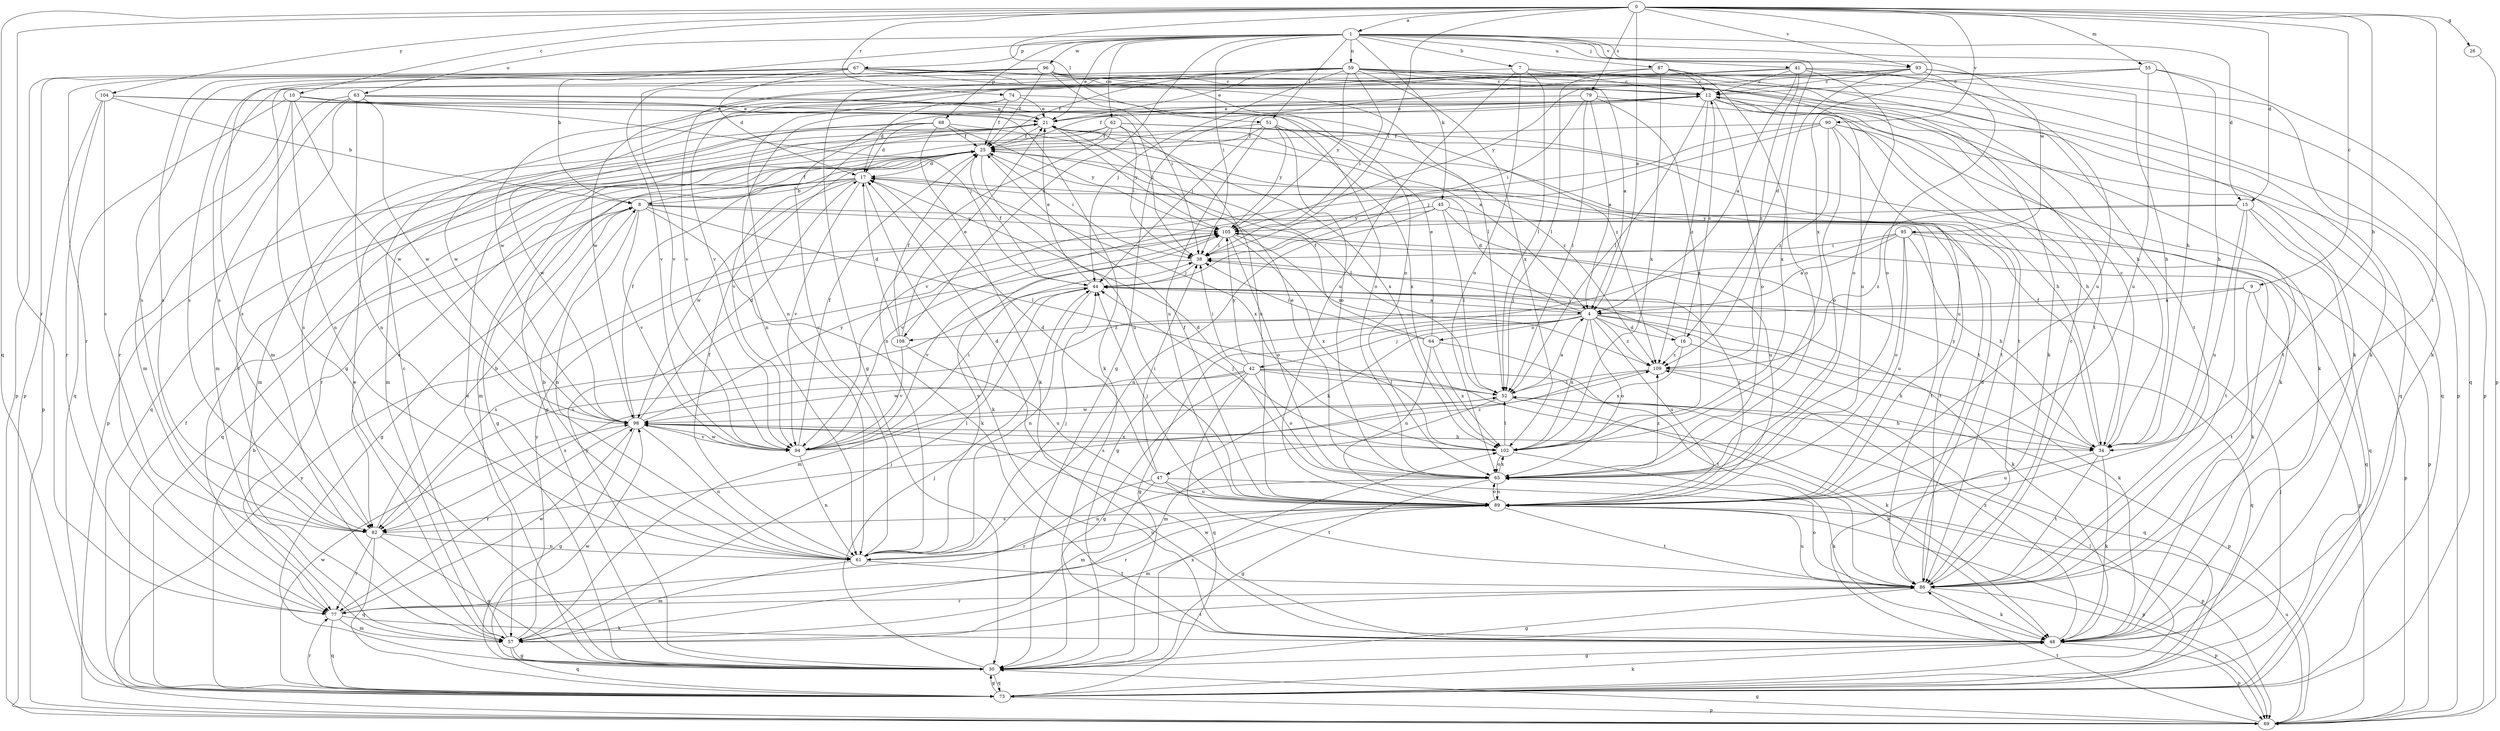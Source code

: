 strict digraph  {
0;
1;
4;
7;
8;
9;
10;
12;
15;
16;
17;
21;
25;
26;
30;
34;
38;
41;
42;
44;
45;
47;
48;
51;
52;
55;
57;
59;
61;
62;
63;
64;
65;
67;
68;
69;
73;
74;
77;
79;
82;
86;
87;
89;
90;
93;
94;
95;
96;
98;
102;
104;
105;
108;
109;
0 -> 1  [label=a];
0 -> 4  [label=a];
0 -> 9  [label=c];
0 -> 10  [label=c];
0 -> 15  [label=d];
0 -> 26  [label=g];
0 -> 34  [label=h];
0 -> 38  [label=i];
0 -> 51  [label=l];
0 -> 55  [label=m];
0 -> 73  [label=q];
0 -> 74  [label=r];
0 -> 77  [label=r];
0 -> 79  [label=s];
0 -> 86  [label=t];
0 -> 90  [label=v];
0 -> 93  [label=v];
0 -> 102  [label=x];
0 -> 104  [label=y];
1 -> 7  [label=b];
1 -> 8  [label=b];
1 -> 15  [label=d];
1 -> 16  [label=d];
1 -> 21  [label=e];
1 -> 34  [label=h];
1 -> 38  [label=i];
1 -> 41  [label=j];
1 -> 45  [label=k];
1 -> 51  [label=l];
1 -> 59  [label=n];
1 -> 62  [label=o];
1 -> 63  [label=o];
1 -> 67  [label=p];
1 -> 68  [label=p];
1 -> 87  [label=u];
1 -> 93  [label=v];
1 -> 95  [label=w];
1 -> 96  [label=w];
1 -> 108  [label=z];
4 -> 16  [label=d];
4 -> 17  [label=d];
4 -> 30  [label=g];
4 -> 42  [label=j];
4 -> 44  [label=j];
4 -> 47  [label=k];
4 -> 48  [label=k];
4 -> 64  [label=o];
4 -> 65  [label=o];
4 -> 73  [label=q];
4 -> 89  [label=u];
4 -> 102  [label=x];
4 -> 108  [label=z];
4 -> 109  [label=z];
7 -> 12  [label=c];
7 -> 48  [label=k];
7 -> 52  [label=l];
7 -> 65  [label=o];
7 -> 89  [label=u];
7 -> 98  [label=w];
8 -> 25  [label=f];
8 -> 30  [label=g];
8 -> 48  [label=k];
8 -> 52  [label=l];
8 -> 61  [label=n];
8 -> 86  [label=t];
8 -> 94  [label=v];
8 -> 105  [label=y];
9 -> 4  [label=a];
9 -> 69  [label=p];
9 -> 82  [label=s];
9 -> 86  [label=t];
10 -> 21  [label=e];
10 -> 44  [label=j];
10 -> 48  [label=k];
10 -> 57  [label=m];
10 -> 61  [label=n];
10 -> 73  [label=q];
10 -> 98  [label=w];
12 -> 21  [label=e];
12 -> 25  [label=f];
12 -> 44  [label=j];
12 -> 48  [label=k];
12 -> 52  [label=l];
12 -> 61  [label=n];
12 -> 65  [label=o];
12 -> 73  [label=q];
12 -> 86  [label=t];
12 -> 109  [label=z];
15 -> 69  [label=p];
15 -> 73  [label=q];
15 -> 86  [label=t];
15 -> 89  [label=u];
15 -> 105  [label=y];
15 -> 109  [label=z];
16 -> 12  [label=c];
16 -> 34  [label=h];
16 -> 38  [label=i];
16 -> 102  [label=x];
16 -> 109  [label=z];
17 -> 8  [label=b];
17 -> 30  [label=g];
17 -> 48  [label=k];
17 -> 73  [label=q];
17 -> 82  [label=s];
17 -> 94  [label=v];
17 -> 98  [label=w];
17 -> 102  [label=x];
21 -> 25  [label=f];
21 -> 57  [label=m];
21 -> 82  [label=s];
21 -> 86  [label=t];
21 -> 94  [label=v];
21 -> 102  [label=x];
21 -> 105  [label=y];
25 -> 17  [label=d];
25 -> 30  [label=g];
25 -> 38  [label=i];
25 -> 52  [label=l];
25 -> 57  [label=m];
25 -> 77  [label=r];
25 -> 89  [label=u];
26 -> 69  [label=p];
30 -> 21  [label=e];
30 -> 44  [label=j];
30 -> 73  [label=q];
30 -> 98  [label=w];
30 -> 102  [label=x];
30 -> 105  [label=y];
34 -> 12  [label=c];
34 -> 25  [label=f];
34 -> 48  [label=k];
34 -> 86  [label=t];
34 -> 89  [label=u];
34 -> 105  [label=y];
38 -> 44  [label=j];
38 -> 94  [label=v];
41 -> 4  [label=a];
41 -> 12  [label=c];
41 -> 30  [label=g];
41 -> 65  [label=o];
41 -> 69  [label=p];
41 -> 82  [label=s];
41 -> 89  [label=u];
41 -> 109  [label=z];
42 -> 30  [label=g];
42 -> 38  [label=i];
42 -> 48  [label=k];
42 -> 52  [label=l];
42 -> 65  [label=o];
42 -> 69  [label=p];
42 -> 73  [label=q];
42 -> 82  [label=s];
42 -> 98  [label=w];
42 -> 105  [label=y];
44 -> 4  [label=a];
44 -> 21  [label=e];
44 -> 25  [label=f];
44 -> 48  [label=k];
44 -> 57  [label=m];
44 -> 61  [label=n];
44 -> 82  [label=s];
45 -> 52  [label=l];
45 -> 61  [label=n];
45 -> 86  [label=t];
45 -> 89  [label=u];
45 -> 94  [label=v];
45 -> 105  [label=y];
47 -> 17  [label=d];
47 -> 38  [label=i];
47 -> 57  [label=m];
47 -> 69  [label=p];
47 -> 77  [label=r];
47 -> 86  [label=t];
47 -> 89  [label=u];
48 -> 30  [label=g];
48 -> 69  [label=p];
48 -> 98  [label=w];
48 -> 109  [label=z];
51 -> 25  [label=f];
51 -> 65  [label=o];
51 -> 73  [label=q];
51 -> 89  [label=u];
51 -> 102  [label=x];
51 -> 105  [label=y];
51 -> 109  [label=z];
52 -> 4  [label=a];
52 -> 34  [label=h];
52 -> 48  [label=k];
52 -> 57  [label=m];
52 -> 98  [label=w];
55 -> 12  [label=c];
55 -> 34  [label=h];
55 -> 73  [label=q];
55 -> 82  [label=s];
55 -> 89  [label=u];
55 -> 98  [label=w];
57 -> 12  [label=c];
57 -> 21  [label=e];
57 -> 30  [label=g];
57 -> 44  [label=j];
57 -> 73  [label=q];
57 -> 86  [label=t];
57 -> 105  [label=y];
59 -> 12  [label=c];
59 -> 21  [label=e];
59 -> 25  [label=f];
59 -> 30  [label=g];
59 -> 34  [label=h];
59 -> 38  [label=i];
59 -> 44  [label=j];
59 -> 48  [label=k];
59 -> 69  [label=p];
59 -> 77  [label=r];
59 -> 89  [label=u];
59 -> 94  [label=v];
59 -> 102  [label=x];
59 -> 105  [label=y];
61 -> 8  [label=b];
61 -> 12  [label=c];
61 -> 25  [label=f];
61 -> 44  [label=j];
61 -> 57  [label=m];
61 -> 86  [label=t];
61 -> 89  [label=u];
61 -> 105  [label=y];
62 -> 25  [label=f];
62 -> 34  [label=h];
62 -> 38  [label=i];
62 -> 48  [label=k];
62 -> 61  [label=n];
62 -> 69  [label=p];
62 -> 77  [label=r];
62 -> 89  [label=u];
63 -> 21  [label=e];
63 -> 38  [label=i];
63 -> 57  [label=m];
63 -> 61  [label=n];
63 -> 65  [label=o];
63 -> 77  [label=r];
63 -> 82  [label=s];
63 -> 98  [label=w];
64 -> 21  [label=e];
64 -> 25  [label=f];
64 -> 38  [label=i];
64 -> 86  [label=t];
64 -> 89  [label=u];
64 -> 102  [label=x];
65 -> 17  [label=d];
65 -> 21  [label=e];
65 -> 30  [label=g];
65 -> 61  [label=n];
65 -> 89  [label=u];
65 -> 102  [label=x];
65 -> 109  [label=z];
67 -> 4  [label=a];
67 -> 12  [label=c];
67 -> 17  [label=d];
67 -> 30  [label=g];
67 -> 48  [label=k];
67 -> 52  [label=l];
67 -> 69  [label=p];
67 -> 82  [label=s];
67 -> 94  [label=v];
68 -> 17  [label=d];
68 -> 25  [label=f];
68 -> 48  [label=k];
68 -> 57  [label=m];
68 -> 86  [label=t];
68 -> 98  [label=w];
68 -> 105  [label=y];
69 -> 30  [label=g];
69 -> 86  [label=t];
69 -> 89  [label=u];
69 -> 105  [label=y];
73 -> 8  [label=b];
73 -> 25  [label=f];
73 -> 30  [label=g];
73 -> 44  [label=j];
73 -> 48  [label=k];
73 -> 52  [label=l];
73 -> 69  [label=p];
73 -> 77  [label=r];
73 -> 98  [label=w];
74 -> 17  [label=d];
74 -> 21  [label=e];
74 -> 25  [label=f];
74 -> 98  [label=w];
74 -> 109  [label=z];
77 -> 48  [label=k];
77 -> 57  [label=m];
77 -> 73  [label=q];
77 -> 98  [label=w];
79 -> 4  [label=a];
79 -> 21  [label=e];
79 -> 38  [label=i];
79 -> 52  [label=l];
79 -> 73  [label=q];
79 -> 102  [label=x];
82 -> 8  [label=b];
82 -> 30  [label=g];
82 -> 61  [label=n];
82 -> 73  [label=q];
82 -> 77  [label=r];
86 -> 12  [label=c];
86 -> 17  [label=d];
86 -> 30  [label=g];
86 -> 48  [label=k];
86 -> 65  [label=o];
86 -> 69  [label=p];
86 -> 77  [label=r];
86 -> 89  [label=u];
87 -> 12  [label=c];
87 -> 52  [label=l];
87 -> 65  [label=o];
87 -> 86  [label=t];
87 -> 94  [label=v];
87 -> 102  [label=x];
89 -> 17  [label=d];
89 -> 25  [label=f];
89 -> 38  [label=i];
89 -> 44  [label=j];
89 -> 57  [label=m];
89 -> 65  [label=o];
89 -> 69  [label=p];
89 -> 77  [label=r];
89 -> 82  [label=s];
89 -> 86  [label=t];
90 -> 25  [label=f];
90 -> 34  [label=h];
90 -> 44  [label=j];
90 -> 65  [label=o];
90 -> 86  [label=t];
90 -> 89  [label=u];
90 -> 94  [label=v];
90 -> 109  [label=z];
93 -> 12  [label=c];
93 -> 34  [label=h];
93 -> 48  [label=k];
93 -> 61  [label=n];
93 -> 65  [label=o];
93 -> 102  [label=x];
93 -> 105  [label=y];
94 -> 25  [label=f];
94 -> 38  [label=i];
94 -> 52  [label=l];
94 -> 61  [label=n];
94 -> 98  [label=w];
94 -> 109  [label=z];
95 -> 4  [label=a];
95 -> 30  [label=g];
95 -> 34  [label=h];
95 -> 38  [label=i];
95 -> 65  [label=o];
95 -> 69  [label=p];
95 -> 73  [label=q];
95 -> 89  [label=u];
96 -> 12  [label=c];
96 -> 25  [label=f];
96 -> 38  [label=i];
96 -> 57  [label=m];
96 -> 65  [label=o];
96 -> 69  [label=p];
96 -> 82  [label=s];
96 -> 86  [label=t];
96 -> 94  [label=v];
98 -> 17  [label=d];
98 -> 25  [label=f];
98 -> 30  [label=g];
98 -> 34  [label=h];
98 -> 61  [label=n];
98 -> 77  [label=r];
98 -> 94  [label=v];
98 -> 102  [label=x];
98 -> 105  [label=y];
102 -> 44  [label=j];
102 -> 48  [label=k];
102 -> 52  [label=l];
102 -> 65  [label=o];
104 -> 4  [label=a];
104 -> 8  [label=b];
104 -> 21  [label=e];
104 -> 69  [label=p];
104 -> 77  [label=r];
104 -> 82  [label=s];
105 -> 38  [label=i];
105 -> 48  [label=k];
105 -> 65  [label=o];
105 -> 102  [label=x];
105 -> 109  [label=z];
108 -> 17  [label=d];
108 -> 21  [label=e];
108 -> 25  [label=f];
108 -> 89  [label=u];
108 -> 94  [label=v];
109 -> 52  [label=l];
109 -> 73  [label=q];
109 -> 82  [label=s];
}
